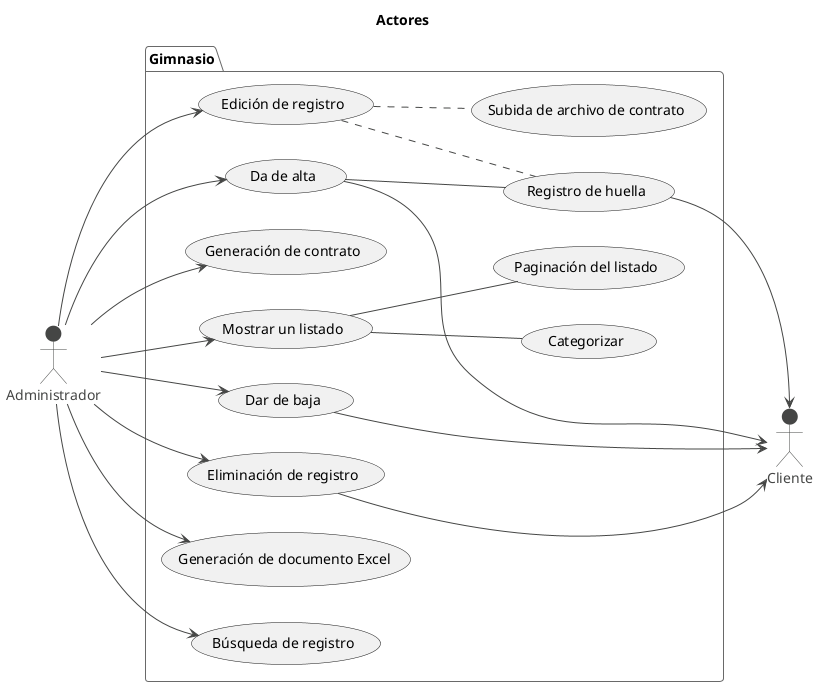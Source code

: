 @startuml
!theme vibrant
left to right direction
title Actores
Administrador as Admin
Cliente as Client

package Gimnasio {
 usecase "Da de alta" as UC1
 usecase "Categorizar" as UC2
 usecase "Dar de baja" as UC3
 usecase "Generación de contrato" as UC4
 usecase "Edición de registro" as UC5
 usecase "Registro de huella" as UC6
 usecase "Mostrar un listado" as UC7
 usecase "Eliminación de registro" as UC8
 usecase "Generación de documento Excel" as UC9
 usecase "Paginación del listado" as UC10
 usecase "Búsqueda de registro" as UC11
 usecase "Subida de archivo de contrato" as UC12
}

Admin --> UC1
Admin --> UC3
Admin --> UC4
Admin --> UC5
Admin --> UC7
Admin --> UC8
Admin --> UC9
Admin --> UC11

UC1 -- UC6
UC1 --> Client
UC6 --> Client
UC3 --> Client
UC8 --> Client

UC7 -- UC2
UC7 -- UC10

UC5 .. UC6
UC5 .. UC12

@enduml